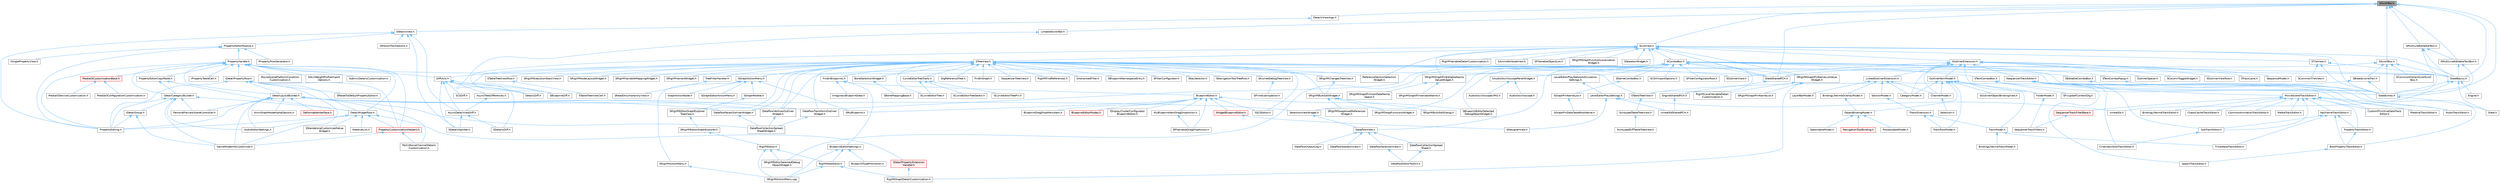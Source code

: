 digraph "SScrollBar.h"
{
 // INTERACTIVE_SVG=YES
 // LATEX_PDF_SIZE
  bgcolor="transparent";
  edge [fontname=Helvetica,fontsize=10,labelfontname=Helvetica,labelfontsize=10];
  node [fontname=Helvetica,fontsize=10,shape=box,height=0.2,width=0.4];
  Node1 [id="Node000001",label="SScrollBar.h",height=0.2,width=0.4,color="gray40", fillcolor="grey60", style="filled", fontcolor="black",tooltip=" "];
  Node1 -> Node2 [id="edge1_Node000001_Node000002",dir="back",color="steelblue1",style="solid",tooltip=" "];
  Node2 [id="Node000002",label="DetailsViewArgs.h",height=0.2,width=0.4,color="grey40", fillcolor="white", style="filled",URL="$d6/d17/DetailsViewArgs_8h.html",tooltip=" "];
  Node2 -> Node3 [id="edge2_Node000002_Node000003",dir="back",color="steelblue1",style="solid",tooltip=" "];
  Node3 [id="Node000003",label="IDetailsView.h",height=0.2,width=0.4,color="grey40", fillcolor="white", style="filled",URL="$dd/d11/IDetailsView_8h.html",tooltip=" "];
  Node3 -> Node4 [id="edge3_Node000003_Node000004",dir="back",color="steelblue1",style="solid",tooltip=" "];
  Node4 [id="Node000004",label="AsyncDetailViewDiff.h",height=0.2,width=0.4,color="grey40", fillcolor="white", style="filled",URL="$dc/d54/AsyncDetailViewDiff_8h.html",tooltip=" "];
  Node4 -> Node5 [id="edge4_Node000004_Node000005",dir="back",color="steelblue1",style="solid",tooltip=" "];
  Node5 [id="Node000005",label="SDetailsDiff.h",height=0.2,width=0.4,color="grey40", fillcolor="white", style="filled",URL="$da/d09/SDetailsDiff_8h.html",tooltip=" "];
  Node4 -> Node6 [id="edge5_Node000004_Node000006",dir="back",color="steelblue1",style="solid",tooltip=" "];
  Node6 [id="Node000006",label="SDetailsSplitter.h",height=0.2,width=0.4,color="grey40", fillcolor="white", style="filled",URL="$d5/de5/SDetailsSplitter_8h.html",tooltip=" "];
  Node3 -> Node7 [id="edge6_Node000003_Node000007",dir="back",color="steelblue1",style="solid",tooltip=" "];
  Node7 [id="Node000007",label="PropertyEditing.h",height=0.2,width=0.4,color="grey40", fillcolor="white", style="filled",URL="$d9/d30/PropertyEditing_8h.html",tooltip=" "];
  Node3 -> Node8 [id="edge7_Node000003_Node000008",dir="back",color="steelblue1",style="solid",tooltip=" "];
  Node8 [id="Node000008",label="PropertyEditorModule.h",height=0.2,width=0.4,color="grey40", fillcolor="white", style="filled",URL="$d5/d90/PropertyEditorModule_8h.html",tooltip=" "];
  Node8 -> Node9 [id="edge8_Node000008_Node000009",dir="back",color="steelblue1",style="solid",tooltip=" "];
  Node9 [id="Node000009",label="IPropertyRowGenerator.h",height=0.2,width=0.4,color="grey40", fillcolor="white", style="filled",URL="$d0/df2/IPropertyRowGenerator_8h.html",tooltip=" "];
  Node8 -> Node10 [id="edge9_Node000008_Node000010",dir="back",color="steelblue1",style="solid",tooltip=" "];
  Node10 [id="Node000010",label="ISinglePropertyView.h",height=0.2,width=0.4,color="grey40", fillcolor="white", style="filled",URL="$de/d4c/ISinglePropertyView_8h.html",tooltip=" "];
  Node8 -> Node7 [id="edge10_Node000008_Node000007",dir="back",color="steelblue1",style="solid",tooltip=" "];
  Node8 -> Node11 [id="edge11_Node000008_Node000011",dir="back",color="steelblue1",style="solid",tooltip=" "];
  Node11 [id="Node000011",label="PropertyHandle.h",height=0.2,width=0.4,color="grey40", fillcolor="white", style="filled",URL="$d7/d90/PropertyHandle_8h.html",tooltip=" "];
  Node11 -> Node12 [id="edge12_Node000011_Node000012",dir="back",color="steelblue1",style="solid",tooltip=" "];
  Node12 [id="Node000012",label="DetailCategoryBuilder.h",height=0.2,width=0.4,color="grey40", fillcolor="white", style="filled",URL="$d9/de8/DetailCategoryBuilder_8h.html",tooltip=" "];
  Node12 -> Node13 [id="edge13_Node000012_Node000013",dir="back",color="steelblue1",style="solid",tooltip=" "];
  Node13 [id="Node000013",label="AudioEditorSettings.h",height=0.2,width=0.4,color="grey40", fillcolor="white", style="filled",URL="$da/d86/AudioEditorSettings_8h.html",tooltip=" "];
  Node12 -> Node14 [id="edge14_Node000012_Node000014",dir="back",color="steelblue1",style="solid",tooltip=" "];
  Node14 [id="Node000014",label="DetailWidgetRow.h",height=0.2,width=0.4,color="grey40", fillcolor="white", style="filled",URL="$d4/d4d/DetailWidgetRow_8h.html",tooltip=" "];
  Node14 -> Node13 [id="edge15_Node000014_Node000013",dir="back",color="steelblue1",style="solid",tooltip=" "];
  Node14 -> Node15 [id="edge16_Node000014_Node000015",dir="back",color="steelblue1",style="solid",tooltip=" "];
  Node15 [id="Node000015",label="IDetailPropertyExtension\lHandler.h",height=0.2,width=0.4,color="red", fillcolor="#FFF0F0", style="filled",URL="$d6/d81/IDetailPropertyExtensionHandler_8h.html",tooltip=" "];
  Node15 -> Node17 [id="edge17_Node000015_Node000017",dir="back",color="steelblue1",style="solid",tooltip=" "];
  Node17 [id="Node000017",label="RigVMGraphDetailCustomization.h",height=0.2,width=0.4,color="grey40", fillcolor="white", style="filled",URL="$da/d8c/RigVMGraphDetailCustomization_8h.html",tooltip=" "];
  Node14 -> Node18 [id="edge18_Node000014_Node000018",dir="back",color="steelblue1",style="solid",tooltip=" "];
  Node18 [id="Node000018",label="MaterialList.h",height=0.2,width=0.4,color="grey40", fillcolor="white", style="filled",URL="$df/d0c/MaterialList_8h.html",tooltip=" "];
  Node14 -> Node19 [id="edge19_Node000014_Node000019",dir="back",color="steelblue1",style="solid",tooltip=" "];
  Node19 [id="Node000019",label="PropertyCustomizationHelpers.h",height=0.2,width=0.4,color="red", fillcolor="#FFF0F0", style="filled",URL="$d7/dd0/PropertyCustomizationHelpers_8h.html",tooltip=" "];
  Node19 -> Node21 [id="edge20_Node000019_Node000021",dir="back",color="steelblue1",style="solid",tooltip=" "];
  Node21 [id="Node000021",label="GameModeInfoCustomizer.h",height=0.2,width=0.4,color="grey40", fillcolor="white", style="filled",URL="$d5/df3/GameModeInfoCustomizer_8h.html",tooltip=" "];
  Node19 -> Node22 [id="edge21_Node000019_Node000022",dir="back",color="steelblue1",style="solid",tooltip=" "];
  Node22 [id="Node000022",label="PerlinNoiseChannelDetails\lCustomization.h",height=0.2,width=0.4,color="grey40", fillcolor="white", style="filled",URL="$d6/df3/PerlinNoiseChannelDetailsCustomization_8h.html",tooltip=" "];
  Node14 -> Node7 [id="edge22_Node000014_Node000007",dir="back",color="steelblue1",style="solid",tooltip=" "];
  Node14 -> Node23 [id="edge23_Node000014_Node000023",dir="back",color="steelblue1",style="solid",tooltip=" "];
  Node23 [id="Node000023",label="SStandaloneCustomizedValue\lWidget.h",height=0.2,width=0.4,color="grey40", fillcolor="white", style="filled",URL="$d9/dd7/SStandaloneCustomizedValueWidget_8h.html",tooltip=" "];
  Node12 -> Node21 [id="edge24_Node000012_Node000021",dir="back",color="steelblue1",style="solid",tooltip=" "];
  Node12 -> Node24 [id="edge25_Node000012_Node000024",dir="back",color="steelblue1",style="solid",tooltip=" "];
  Node24 [id="Node000024",label="IDetailGroup.h",height=0.2,width=0.4,color="grey40", fillcolor="white", style="filled",URL="$d2/d7f/IDetailGroup_8h.html",tooltip=" "];
  Node24 -> Node21 [id="edge26_Node000024_Node000021",dir="back",color="steelblue1",style="solid",tooltip=" "];
  Node24 -> Node7 [id="edge27_Node000024_Node000007",dir="back",color="steelblue1",style="solid",tooltip=" "];
  Node12 -> Node25 [id="edge28_Node000012_Node000025",dir="back",color="steelblue1",style="solid",tooltip=" "];
  Node25 [id="Node000025",label="PersonaPreviewSceneController.h",height=0.2,width=0.4,color="grey40", fillcolor="white", style="filled",URL="$df/de2/PersonaPreviewSceneController_8h.html",tooltip=" "];
  Node12 -> Node7 [id="edge29_Node000012_Node000007",dir="back",color="steelblue1",style="solid",tooltip=" "];
  Node11 -> Node26 [id="edge30_Node000011_Node000026",dir="back",color="steelblue1",style="solid",tooltip=" "];
  Node26 [id="Node000026",label="DetailLayoutBuilder.h",height=0.2,width=0.4,color="grey40", fillcolor="white", style="filled",URL="$d1/df5/DetailLayoutBuilder_8h.html",tooltip=" "];
  Node26 -> Node27 [id="edge31_Node000026_Node000027",dir="back",color="steelblue1",style="solid",tooltip=" "];
  Node27 [id="Node000027",label="AnimGraphNodeAlphaOptions.h",height=0.2,width=0.4,color="grey40", fillcolor="white", style="filled",URL="$d6/df6/AnimGraphNodeAlphaOptions_8h.html",tooltip=" "];
  Node26 -> Node13 [id="edge32_Node000026_Node000013",dir="back",color="steelblue1",style="solid",tooltip=" "];
  Node26 -> Node28 [id="edge33_Node000026_Node000028",dir="back",color="steelblue1",style="solid",tooltip=" "];
  Node28 [id="Node000028",label="DataflowCollectionSpread\lSheetWidget.h",height=0.2,width=0.4,color="grey40", fillcolor="white", style="filled",URL="$da/da3/DataflowCollectionSpreadSheetWidget_8h.html",tooltip=" "];
  Node26 -> Node29 [id="edge34_Node000026_Node000029",dir="back",color="steelblue1",style="solid",tooltip=" "];
  Node29 [id="Node000029",label="DataflowFacesOutlinerWidget.h",height=0.2,width=0.4,color="grey40", fillcolor="white", style="filled",URL="$d1/d1c/DataflowFacesOutlinerWidget_8h.html",tooltip=" "];
  Node29 -> Node28 [id="edge35_Node000029_Node000028",dir="back",color="steelblue1",style="solid",tooltip=" "];
  Node26 -> Node30 [id="edge36_Node000026_Node000030",dir="back",color="steelblue1",style="solid",tooltip=" "];
  Node30 [id="Node000030",label="DataflowTransformOutliner\lWidget.h",height=0.2,width=0.4,color="grey40", fillcolor="white", style="filled",URL="$d8/df9/DataflowTransformOutlinerWidget_8h.html",tooltip=" "];
  Node30 -> Node28 [id="edge37_Node000030_Node000028",dir="back",color="steelblue1",style="solid",tooltip=" "];
  Node26 -> Node31 [id="edge38_Node000026_Node000031",dir="back",color="steelblue1",style="solid",tooltip=" "];
  Node31 [id="Node000031",label="DataflowVerticesOutliner\lWidget.h",height=0.2,width=0.4,color="grey40", fillcolor="white", style="filled",URL="$dd/deb/DataflowVerticesOutlinerWidget_8h.html",tooltip=" "];
  Node31 -> Node28 [id="edge39_Node000031_Node000028",dir="back",color="steelblue1",style="solid",tooltip=" "];
  Node26 -> Node32 [id="edge40_Node000026_Node000032",dir="back",color="steelblue1",style="solid",tooltip=" "];
  Node32 [id="Node000032",label="DeformableInterface.h",height=0.2,width=0.4,color="red", fillcolor="#FFF0F0", style="filled",URL="$da/d3e/DeformableInterface_8h.html",tooltip=" "];
  Node26 -> Node21 [id="edge41_Node000026_Node000021",dir="back",color="steelblue1",style="solid",tooltip=" "];
  Node26 -> Node22 [id="edge42_Node000026_Node000022",dir="back",color="steelblue1",style="solid",tooltip=" "];
  Node26 -> Node25 [id="edge43_Node000026_Node000025",dir="back",color="steelblue1",style="solid",tooltip=" "];
  Node26 -> Node7 [id="edge44_Node000026_Node000007",dir="back",color="steelblue1",style="solid",tooltip=" "];
  Node26 -> Node45 [id="edge45_Node000026_Node000045",dir="back",color="steelblue1",style="solid",tooltip=" "];
  Node45 [id="Node000045",label="SelectionViewWidget.h",height=0.2,width=0.4,color="grey40", fillcolor="white", style="filled",URL="$dc/db5/SelectionViewWidget_8h.html",tooltip=" "];
  Node45 -> Node46 [id="edge46_Node000045_Node000046",dir="back",color="steelblue1",style="solid",tooltip=" "];
  Node46 [id="Node000046",label="DataflowView.h",height=0.2,width=0.4,color="grey40", fillcolor="white", style="filled",URL="$d4/d2e/DataflowView_8h.html",tooltip=" "];
  Node46 -> Node47 [id="edge47_Node000046_Node000047",dir="back",color="steelblue1",style="solid",tooltip=" "];
  Node47 [id="Node000047",label="DataflowCollectionSpread\lSheet.h",height=0.2,width=0.4,color="grey40", fillcolor="white", style="filled",URL="$da/da7/DataflowCollectionSpreadSheet_8h.html",tooltip=" "];
  Node47 -> Node48 [id="edge48_Node000047_Node000048",dir="back",color="steelblue1",style="solid",tooltip=" "];
  Node48 [id="Node000048",label="DataflowEditorToolkit.h",height=0.2,width=0.4,color="grey40", fillcolor="white", style="filled",URL="$d8/d80/DataflowEditorToolkit_8h.html",tooltip=" "];
  Node46 -> Node49 [id="edge49_Node000046_Node000049",dir="back",color="steelblue1",style="solid",tooltip=" "];
  Node49 [id="Node000049",label="DataflowOutputLog.h",height=0.2,width=0.4,color="grey40", fillcolor="white", style="filled",URL="$df/d1e/DataflowOutputLog_8h.html",tooltip=" "];
  Node46 -> Node50 [id="edge50_Node000046_Node000050",dir="back",color="steelblue1",style="solid",tooltip=" "];
  Node50 [id="Node000050",label="DataflowSelectionView.h",height=0.2,width=0.4,color="grey40", fillcolor="white", style="filled",URL="$d6/d34/DataflowSelectionView_8h.html",tooltip=" "];
  Node50 -> Node48 [id="edge51_Node000050_Node000048",dir="back",color="steelblue1",style="solid",tooltip=" "];
  Node46 -> Node51 [id="edge52_Node000046_Node000051",dir="back",color="steelblue1",style="solid",tooltip=" "];
  Node51 [id="Node000051",label="DataflowSkeletonView.h",height=0.2,width=0.4,color="grey40", fillcolor="white", style="filled",URL="$d7/df7/DataflowSkeletonView_8h.html",tooltip=" "];
  Node11 -> Node14 [id="edge53_Node000011_Node000014",dir="back",color="steelblue1",style="solid",tooltip=" "];
  Node11 -> Node52 [id="edge54_Node000011_Node000052",dir="back",color="steelblue1",style="solid",tooltip=" "];
  Node52 [id="Node000052",label="DiffUtils.h",height=0.2,width=0.4,color="grey40", fillcolor="white", style="filled",URL="$d4/d91/DiffUtils_8h.html",tooltip=" "];
  Node52 -> Node4 [id="edge55_Node000052_Node000004",dir="back",color="steelblue1",style="solid",tooltip=" "];
  Node52 -> Node53 [id="edge56_Node000052_Node000053",dir="back",color="steelblue1",style="solid",tooltip=" "];
  Node53 [id="Node000053",label="AsyncTreeDifferences.h",height=0.2,width=0.4,color="grey40", fillcolor="white", style="filled",URL="$dd/d63/AsyncTreeDifferences_8h.html",tooltip=" "];
  Node53 -> Node4 [id="edge57_Node000053_Node000004",dir="back",color="steelblue1",style="solid",tooltip=" "];
  Node52 -> Node54 [id="edge58_Node000052_Node000054",dir="back",color="steelblue1",style="solid",tooltip=" "];
  Node54 [id="Node000054",label="DetailsDiff.h",height=0.2,width=0.4,color="grey40", fillcolor="white", style="filled",URL="$de/dfc/DetailsDiff_8h.html",tooltip=" "];
  Node52 -> Node55 [id="edge59_Node000052_Node000055",dir="back",color="steelblue1",style="solid",tooltip=" "];
  Node55 [id="Node000055",label="SBlueprintDiff.h",height=0.2,width=0.4,color="grey40", fillcolor="white", style="filled",URL="$de/d6d/SBlueprintDiff_8h.html",tooltip=" "];
  Node52 -> Node56 [id="edge60_Node000052_Node000056",dir="back",color="steelblue1",style="solid",tooltip=" "];
  Node56 [id="Node000056",label="SCSDiff.h",height=0.2,width=0.4,color="grey40", fillcolor="white", style="filled",URL="$da/dc5/SCSDiff_8h.html",tooltip=" "];
  Node52 -> Node5 [id="edge61_Node000052_Node000005",dir="back",color="steelblue1",style="solid",tooltip=" "];
  Node52 -> Node6 [id="edge62_Node000052_Node000006",dir="back",color="steelblue1",style="solid",tooltip=" "];
  Node11 -> Node57 [id="edge63_Node000011_Node000057",dir="back",color="steelblue1",style="solid",tooltip=" "];
  Node57 [id="Node000057",label="IDetailPropertyRow.h",height=0.2,width=0.4,color="grey40", fillcolor="white", style="filled",URL="$de/d40/IDetailPropertyRow_8h.html",tooltip=" "];
  Node57 -> Node26 [id="edge64_Node000057_Node000026",dir="back",color="steelblue1",style="solid",tooltip=" "];
  Node57 -> Node14 [id="edge65_Node000057_Node000014",dir="back",color="steelblue1",style="solid",tooltip=" "];
  Node57 -> Node21 [id="edge66_Node000057_Node000021",dir="back",color="steelblue1",style="solid",tooltip=" "];
  Node57 -> Node19 [id="edge67_Node000057_Node000019",dir="back",color="steelblue1",style="solid",tooltip=" "];
  Node57 -> Node7 [id="edge68_Node000057_Node000007",dir="back",color="steelblue1",style="solid",tooltip=" "];
  Node57 -> Node58 [id="edge69_Node000057_Node000058",dir="back",color="steelblue1",style="solid",tooltip=" "];
  Node58 [id="Node000058",label="SResetToDefaultPropertyEditor.h",height=0.2,width=0.4,color="grey40", fillcolor="white", style="filled",URL="$d5/d3b/SResetToDefaultPropertyEditor_8h.html",tooltip=" "];
  Node11 -> Node59 [id="edge70_Node000011_Node000059",dir="back",color="steelblue1",style="solid",tooltip=" "];
  Node59 [id="Node000059",label="IPropertyTableCell.h",height=0.2,width=0.4,color="grey40", fillcolor="white", style="filled",URL="$d1/dbb/IPropertyTableCell_8h.html",tooltip=" "];
  Node11 -> Node60 [id="edge71_Node000011_Node000060",dir="back",color="steelblue1",style="solid",tooltip=" "];
  Node60 [id="Node000060",label="LevelEditorPlayNetworkEmulation\lSettings.h",height=0.2,width=0.4,color="grey40", fillcolor="white", style="filled",URL="$d4/d35/LevelEditorPlayNetworkEmulationSettings_8h.html",tooltip=" "];
  Node60 -> Node61 [id="edge72_Node000060_Node000061",dir="back",color="steelblue1",style="solid",tooltip=" "];
  Node61 [id="Node000061",label="LevelEditorPlaySettings.h",height=0.2,width=0.4,color="grey40", fillcolor="white", style="filled",URL="$d4/d3b/LevelEditorPlaySettings_8h.html",tooltip=" "];
  Node61 -> Node62 [id="edge73_Node000061_Node000062",dir="back",color="steelblue1",style="solid",tooltip=" "];
  Node62 [id="Node000062",label="SDesignerView.h",height=0.2,width=0.4,color="grey40", fillcolor="white", style="filled",URL="$d2/d14/SDesignerView_8h.html",tooltip=" "];
  Node61 -> Node63 [id="edge74_Node000061_Node000063",dir="back",color="steelblue1",style="solid",tooltip=" "];
  Node63 [id="Node000063",label="UnrealEd.h",height=0.2,width=0.4,color="grey40", fillcolor="white", style="filled",URL="$d2/d5f/UnrealEd_8h.html",tooltip=" "];
  Node61 -> Node64 [id="edge75_Node000061_Node000064",dir="back",color="steelblue1",style="solid",tooltip=" "];
  Node64 [id="Node000064",label="UnrealEdSharedPCH.h",height=0.2,width=0.4,color="grey40", fillcolor="white", style="filled",URL="$d1/de6/UnrealEdSharedPCH_8h.html",tooltip=" "];
  Node11 -> Node65 [id="edge76_Node000011_Node000065",dir="back",color="steelblue1",style="solid",tooltip=" "];
  Node65 [id="Node000065",label="MediaIOCustomizationBase.h",height=0.2,width=0.4,color="red", fillcolor="#FFF0F0", style="filled",URL="$d2/dd0/MediaIOCustomizationBase_8h.html",tooltip=" "];
  Node65 -> Node66 [id="edge77_Node000065_Node000066",dir="back",color="steelblue1",style="solid",tooltip=" "];
  Node66 [id="Node000066",label="MediaIOConfigurationCustomization.h",height=0.2,width=0.4,color="grey40", fillcolor="white", style="filled",URL="$d8/d5e/MediaIOConfigurationCustomization_8h.html",tooltip=" "];
  Node65 -> Node67 [id="edge78_Node000065_Node000067",dir="back",color="steelblue1",style="solid",tooltip=" "];
  Node67 [id="Node000067",label="MediaIODeviceCustomization.h",height=0.2,width=0.4,color="grey40", fillcolor="white", style="filled",URL="$dc/ded/MediaIODeviceCustomization_8h.html",tooltip=" "];
  Node11 -> Node71 [id="edge79_Node000011_Node000071",dir="back",color="steelblue1",style="solid",tooltip=" "];
  Node71 [id="Node000071",label="MovieScenePlatformCondition\lCustomization.h",height=0.2,width=0.4,color="grey40", fillcolor="white", style="filled",URL="$d3/d92/MovieScenePlatformConditionCustomization_8h.html",tooltip=" "];
  Node11 -> Node19 [id="edge80_Node000011_Node000019",dir="back",color="steelblue1",style="solid",tooltip=" "];
  Node11 -> Node7 [id="edge81_Node000011_Node000007",dir="back",color="steelblue1",style="solid",tooltip=" "];
  Node11 -> Node72 [id="edge82_Node000011_Node000072",dir="back",color="steelblue1",style="solid",tooltip=" "];
  Node72 [id="Node000072",label="PropertyEditorCopyPaste.h",height=0.2,width=0.4,color="grey40", fillcolor="white", style="filled",URL="$d2/de2/PropertyEditorCopyPaste_8h.html",tooltip=" "];
  Node72 -> Node12 [id="edge83_Node000072_Node000012",dir="back",color="steelblue1",style="solid",tooltip=" "];
  Node72 -> Node14 [id="edge84_Node000072_Node000014",dir="back",color="steelblue1",style="solid",tooltip=" "];
  Node11 -> Node73 [id="edge85_Node000011_Node000073",dir="back",color="steelblue1",style="solid",tooltip=" "];
  Node73 [id="Node000073",label="SSkinWeightProfileImport\lOptions.h",height=0.2,width=0.4,color="grey40", fillcolor="white", style="filled",URL="$d9/d21/SSkinWeightProfileImportOptions_8h.html",tooltip=" "];
  Node11 -> Node74 [id="edge86_Node000011_Node000074",dir="back",color="steelblue1",style="solid",tooltip=" "];
  Node74 [id="Node000074",label="SubmixDetailsCustomization.h",height=0.2,width=0.4,color="grey40", fillcolor="white", style="filled",URL="$d8/d24/SubmixDetailsCustomization_8h.html",tooltip=" "];
  Node3 -> Node6 [id="edge87_Node000003_Node000006",dir="back",color="steelblue1",style="solid",tooltip=" "];
  Node3 -> Node75 [id="edge88_Node000003_Node000075",dir="back",color="steelblue1",style="solid",tooltip=" "];
  Node75 [id="Node000075",label="SMotionTrailOptions.h",height=0.2,width=0.4,color="grey40", fillcolor="white", style="filled",URL="$d2/d53/SMotionTrailOptions_8h.html",tooltip=" "];
  Node1 -> Node76 [id="edge89_Node000001_Node000076",dir="back",color="steelblue1",style="solid",tooltip=" "];
  Node76 [id="Node000076",label="LinkableScrollBar.h",height=0.2,width=0.4,color="grey40", fillcolor="white", style="filled",URL="$d3/da7/LinkableScrollBar_8h.html",tooltip=" "];
  Node76 -> Node54 [id="edge90_Node000076_Node000054",dir="back",color="steelblue1",style="solid",tooltip=" "];
  Node1 -> Node77 [id="edge91_Node000001_Node000077",dir="back",color="steelblue1",style="solid",tooltip=" "];
  Node77 [id="Node000077",label="SListView.h",height=0.2,width=0.4,color="grey40", fillcolor="white", style="filled",URL="$db/db5/SListView_8h.html",tooltip=" "];
  Node77 -> Node46 [id="edge92_Node000077_Node000046",dir="back",color="steelblue1",style="solid",tooltip=" "];
  Node77 -> Node78 [id="edge93_Node000077_Node000078",dir="back",color="steelblue1",style="solid",tooltip=" "];
  Node78 [id="Node000078",label="IOutlinerExtension.h",height=0.2,width=0.4,color="grey40", fillcolor="white", style="filled",URL="$db/d1a/IOutlinerExtension_8h.html",tooltip=" "];
  Node78 -> Node79 [id="edge94_Node000078_Node000079",dir="back",color="steelblue1",style="solid",tooltip=" "];
  Node79 [id="Node000079",label="CategoryModel.h",height=0.2,width=0.4,color="grey40", fillcolor="white", style="filled",URL="$db/dfe/CategoryModel_8h.html",tooltip=" "];
  Node78 -> Node80 [id="edge95_Node000078_Node000080",dir="back",color="steelblue1",style="solid",tooltip=" "];
  Node80 [id="Node000080",label="ChannelModel.h",height=0.2,width=0.4,color="grey40", fillcolor="white", style="filled",URL="$de/d30/ChannelModel_8h.html",tooltip=" "];
  Node80 -> Node81 [id="edge96_Node000080_Node000081",dir="back",color="steelblue1",style="solid",tooltip=" "];
  Node81 [id="Node000081",label="Selection.h",height=0.2,width=0.4,color="grey40", fillcolor="white", style="filled",URL="$dd/dc2/Editor_2Sequencer_2Public_2MVVM_2Selection_2Selection_8h.html",tooltip=" "];
  Node78 -> Node82 [id="edge97_Node000078_Node000082",dir="back",color="steelblue1",style="solid",tooltip=" "];
  Node82 [id="Node000082",label="FolderModel.h",height=0.2,width=0.4,color="grey40", fillcolor="white", style="filled",URL="$d4/d1d/FolderModel_8h.html",tooltip=" "];
  Node82 -> Node83 [id="edge98_Node000082_Node000083",dir="back",color="steelblue1",style="solid",tooltip=" "];
  Node83 [id="Node000083",label="SequencerTrackFilters.h",height=0.2,width=0.4,color="grey40", fillcolor="white", style="filled",URL="$df/d72/SequencerTrackFilters_8h.html",tooltip=" "];
  Node78 -> Node84 [id="edge99_Node000078_Node000084",dir="back",color="steelblue1",style="solid",tooltip=" "];
  Node84 [id="Node000084",label="ISequencerTrackEditor.h",height=0.2,width=0.4,color="grey40", fillcolor="white", style="filled",URL="$df/dca/ISequencerTrackEditor_8h.html",tooltip=" "];
  Node84 -> Node85 [id="edge100_Node000084_Node000085",dir="back",color="steelblue1",style="solid",tooltip=" "];
  Node85 [id="Node000085",label="AudioTrackEditor.h",height=0.2,width=0.4,color="grey40", fillcolor="white", style="filled",URL="$dd/d96/AudioTrackEditor_8h.html",tooltip=" "];
  Node84 -> Node86 [id="edge101_Node000084_Node000086",dir="back",color="steelblue1",style="solid",tooltip=" "];
  Node86 [id="Node000086",label="BoolPropertyTrackEditor.h",height=0.2,width=0.4,color="grey40", fillcolor="white", style="filled",URL="$db/d07/BoolPropertyTrackEditor_8h.html",tooltip=" "];
  Node86 -> Node87 [id="edge102_Node000086_Node000087",dir="back",color="steelblue1",style="solid",tooltip=" "];
  Node87 [id="Node000087",label="SpawnTrackEditor.h",height=0.2,width=0.4,color="grey40", fillcolor="white", style="filled",URL="$d5/dac/SpawnTrackEditor_8h.html",tooltip=" "];
  Node84 -> Node88 [id="edge103_Node000084_Node000088",dir="back",color="steelblue1",style="solid",tooltip=" "];
  Node88 [id="Node000088",label="CinematicShotTrackEditor.h",height=0.2,width=0.4,color="grey40", fillcolor="white", style="filled",URL="$d3/d0c/CinematicShotTrackEditor_8h.html",tooltip=" "];
  Node84 -> Node89 [id="edge104_Node000084_Node000089",dir="back",color="steelblue1",style="solid",tooltip=" "];
  Node89 [id="Node000089",label="CustomPrimitiveDataTrack\lEditor.h",height=0.2,width=0.4,color="grey40", fillcolor="white", style="filled",URL="$dc/d8f/CustomPrimitiveDataTrackEditor_8h.html",tooltip=" "];
  Node84 -> Node90 [id="edge105_Node000084_Node000090",dir="back",color="steelblue1",style="solid",tooltip=" "];
  Node90 [id="Node000090",label="MaterialTrackEditor.h",height=0.2,width=0.4,color="grey40", fillcolor="white", style="filled",URL="$d1/d9f/MaterialTrackEditor_8h.html",tooltip=" "];
  Node84 -> Node91 [id="edge106_Node000084_Node000091",dir="back",color="steelblue1",style="solid",tooltip=" "];
  Node91 [id="Node000091",label="MovieSceneTrackEditor.h",height=0.2,width=0.4,color="grey40", fillcolor="white", style="filled",URL="$db/d6c/MovieSceneTrackEditor_8h.html",tooltip=" "];
  Node91 -> Node85 [id="edge107_Node000091_Node000085",dir="back",color="steelblue1",style="solid",tooltip=" "];
  Node91 -> Node92 [id="edge108_Node000091_Node000092",dir="back",color="steelblue1",style="solid",tooltip=" "];
  Node92 [id="Node000092",label="BindingLifetimeTrackEditor.h",height=0.2,width=0.4,color="grey40", fillcolor="white", style="filled",URL="$db/d3c/BindingLifetimeTrackEditor_8h.html",tooltip=" "];
  Node91 -> Node93 [id="edge109_Node000091_Node000093",dir="back",color="steelblue1",style="solid",tooltip=" "];
  Node93 [id="Node000093",label="ChaosCacheTrackEditor.h",height=0.2,width=0.4,color="grey40", fillcolor="white", style="filled",URL="$db/d36/ChaosCacheTrackEditor_8h.html",tooltip=" "];
  Node91 -> Node94 [id="edge110_Node000091_Node000094",dir="back",color="steelblue1",style="solid",tooltip=" "];
  Node94 [id="Node000094",label="CommonAnimationTrackEditor.h",height=0.2,width=0.4,color="grey40", fillcolor="white", style="filled",URL="$d9/d6e/CommonAnimationTrackEditor_8h.html",tooltip=" "];
  Node91 -> Node89 [id="edge111_Node000091_Node000089",dir="back",color="steelblue1",style="solid",tooltip=" "];
  Node91 -> Node95 [id="edge112_Node000091_Node000095",dir="back",color="steelblue1",style="solid",tooltip=" "];
  Node95 [id="Node000095",label="KeyframeTrackEditor.h",height=0.2,width=0.4,color="grey40", fillcolor="white", style="filled",URL="$dd/d47/KeyframeTrackEditor_8h.html",tooltip=" "];
  Node95 -> Node86 [id="edge113_Node000095_Node000086",dir="back",color="steelblue1",style="solid",tooltip=" "];
  Node95 -> Node96 [id="edge114_Node000095_Node000096",dir="back",color="steelblue1",style="solid",tooltip=" "];
  Node96 [id="Node000096",label="PropertyTrackEditor.h",height=0.2,width=0.4,color="grey40", fillcolor="white", style="filled",URL="$da/d9a/PropertyTrackEditor_8h.html",tooltip=" "];
  Node96 -> Node86 [id="edge115_Node000096_Node000086",dir="back",color="steelblue1",style="solid",tooltip=" "];
  Node95 -> Node97 [id="edge116_Node000095_Node000097",dir="back",color="steelblue1",style="solid",tooltip=" "];
  Node97 [id="Node000097",label="SubTrackEditor.h",height=0.2,width=0.4,color="grey40", fillcolor="white", style="filled",URL="$d8/d5b/SubTrackEditor_8h.html",tooltip=" "];
  Node97 -> Node88 [id="edge117_Node000097_Node000088",dir="back",color="steelblue1",style="solid",tooltip=" "];
  Node95 -> Node98 [id="edge118_Node000095_Node000098",dir="back",color="steelblue1",style="solid",tooltip=" "];
  Node98 [id="Node000098",label="TimeWarpTrackEditor.h",height=0.2,width=0.4,color="grey40", fillcolor="white", style="filled",URL="$dc/d2e/TimeWarpTrackEditor_8h.html",tooltip=" "];
  Node91 -> Node90 [id="edge119_Node000091_Node000090",dir="back",color="steelblue1",style="solid",tooltip=" "];
  Node91 -> Node99 [id="edge120_Node000091_Node000099",dir="back",color="steelblue1",style="solid",tooltip=" "];
  Node99 [id="Node000099",label="MediaTrackEditor.h",height=0.2,width=0.4,color="grey40", fillcolor="white", style="filled",URL="$d0/d41/MediaTrackEditor_8h.html",tooltip=" "];
  Node91 -> Node96 [id="edge121_Node000091_Node000096",dir="back",color="steelblue1",style="solid",tooltip=" "];
  Node91 -> Node100 [id="edge122_Node000091_Node000100",dir="back",color="steelblue1",style="solid",tooltip=" "];
  Node100 [id="Node000100",label="SequencerTrackFilterBase.h",height=0.2,width=0.4,color="red", fillcolor="#FFF0F0", style="filled",URL="$d8/def/Filters_2SequencerTrackFilterBase_8h.html",tooltip=" "];
  Node100 -> Node83 [id="edge123_Node000100_Node000083",dir="back",color="steelblue1",style="solid",tooltip=" "];
  Node91 -> Node97 [id="edge124_Node000091_Node000097",dir="back",color="steelblue1",style="solid",tooltip=" "];
  Node84 -> Node87 [id="edge125_Node000084_Node000087",dir="back",color="steelblue1",style="solid",tooltip=" "];
  Node84 -> Node97 [id="edge126_Node000084_Node000097",dir="back",color="steelblue1",style="solid",tooltip=" "];
  Node78 -> Node115 [id="edge127_Node000078_Node000115",dir="back",color="steelblue1",style="solid",tooltip=" "];
  Node115 [id="Node000115",label="LinkedOutlinerExtension.h",height=0.2,width=0.4,color="grey40", fillcolor="white", style="filled",URL="$da/d0f/LinkedOutlinerExtension_8h.html",tooltip=" "];
  Node115 -> Node116 [id="edge128_Node000115_Node000116",dir="back",color="steelblue1",style="solid",tooltip=" "];
  Node116 [id="Node000116",label="BindingLifetimeOverlayModel.h",height=0.2,width=0.4,color="grey40", fillcolor="white", style="filled",URL="$d2/d69/BindingLifetimeOverlayModel_8h.html",tooltip=" "];
  Node116 -> Node117 [id="edge129_Node000116_Node000117",dir="back",color="steelblue1",style="solid",tooltip=" "];
  Node117 [id="Node000117",label="ObjectBindingModel.h",height=0.2,width=0.4,color="grey40", fillcolor="white", style="filled",URL="$de/dbc/ObjectBindingModel_8h.html",tooltip=" "];
  Node117 -> Node118 [id="edge130_Node000117_Node000118",dir="back",color="steelblue1",style="solid",tooltip=" "];
  Node118 [id="Node000118",label="NavigationToolBinding.h",height=0.2,width=0.4,color="red", fillcolor="#FFF0F0", style="filled",URL="$d0/db5/NavigationToolBinding_8h.html",tooltip=" "];
  Node117 -> Node121 [id="edge131_Node000117_Node000121",dir="back",color="steelblue1",style="solid",tooltip=" "];
  Node121 [id="Node000121",label="PossessableModel.h",height=0.2,width=0.4,color="grey40", fillcolor="white", style="filled",URL="$d5/d01/PossessableModel_8h.html",tooltip=" "];
  Node117 -> Node122 [id="edge132_Node000117_Node000122",dir="back",color="steelblue1",style="solid",tooltip=" "];
  Node122 [id="Node000122",label="SpawnableModel.h",height=0.2,width=0.4,color="grey40", fillcolor="white", style="filled",URL="$d0/dd5/SpawnableModel_8h.html",tooltip=" "];
  Node115 -> Node79 [id="edge133_Node000115_Node000079",dir="back",color="steelblue1",style="solid",tooltip=" "];
  Node115 -> Node80 [id="edge134_Node000115_Node000080",dir="back",color="steelblue1",style="solid",tooltip=" "];
  Node115 -> Node123 [id="edge135_Node000115_Node000123",dir="back",color="steelblue1",style="solid",tooltip=" "];
  Node123 [id="Node000123",label="LayerBarModel.h",height=0.2,width=0.4,color="grey40", fillcolor="white", style="filled",URL="$dd/daa/LayerBarModel_8h.html",tooltip=" "];
  Node115 -> Node124 [id="edge136_Node000115_Node000124",dir="back",color="steelblue1",style="solid",tooltip=" "];
  Node124 [id="Node000124",label="SectionModel.h",height=0.2,width=0.4,color="grey40", fillcolor="white", style="filled",URL="$d7/d0c/SectionModel_8h.html",tooltip=" "];
  Node124 -> Node125 [id="edge137_Node000124_Node000125",dir="back",color="steelblue1",style="solid",tooltip=" "];
  Node125 [id="Node000125",label="ITrackExtension.h",height=0.2,width=0.4,color="grey40", fillcolor="white", style="filled",URL="$d4/d09/ITrackExtension_8h.html",tooltip=" "];
  Node125 -> Node126 [id="edge138_Node000125_Node000126",dir="back",color="steelblue1",style="solid",tooltip=" "];
  Node126 [id="Node000126",label="TrackModel.h",height=0.2,width=0.4,color="grey40", fillcolor="white", style="filled",URL="$db/d94/TrackModel_8h.html",tooltip=" "];
  Node126 -> Node127 [id="edge139_Node000126_Node000127",dir="back",color="steelblue1",style="solid",tooltip=" "];
  Node127 [id="Node000127",label="BindingLifetimeTrackModel.h",height=0.2,width=0.4,color="grey40", fillcolor="white", style="filled",URL="$d5/d30/BindingLifetimeTrackModel_8h.html",tooltip=" "];
  Node126 -> Node98 [id="edge140_Node000126_Node000098",dir="back",color="steelblue1",style="solid",tooltip=" "];
  Node125 -> Node128 [id="edge141_Node000125_Node000128",dir="back",color="steelblue1",style="solid",tooltip=" "];
  Node128 [id="Node000128",label="TrackRowModel.h",height=0.2,width=0.4,color="grey40", fillcolor="white", style="filled",URL="$d8/db5/TrackRowModel_8h.html",tooltip=" "];
  Node78 -> Node129 [id="edge142_Node000078_Node000129",dir="back",color="steelblue1",style="solid",tooltip=" "];
  Node129 [id="Node000129",label="OutlinerItemModel.h",height=0.2,width=0.4,color="grey40", fillcolor="white", style="filled",URL="$da/dbf/OutlinerItemModel_8h.html",tooltip=" "];
  Node129 -> Node79 [id="edge143_Node000129_Node000079",dir="back",color="steelblue1",style="solid",tooltip=" "];
  Node129 -> Node80 [id="edge144_Node000129_Node000080",dir="back",color="steelblue1",style="solid",tooltip=" "];
  Node129 -> Node82 [id="edge145_Node000129_Node000082",dir="back",color="steelblue1",style="solid",tooltip=" "];
  Node129 -> Node117 [id="edge146_Node000129_Node000117",dir="back",color="steelblue1",style="solid",tooltip=" "];
  Node129 -> Node130 [id="edge147_Node000129_Node000130",dir="back",color="steelblue1",style="solid",tooltip=" "];
  Node130 [id="Node000130",label="SOutlinerObjectBindingView.h",height=0.2,width=0.4,color="grey40", fillcolor="white", style="filled",URL="$d1/dfa/SOutlinerObjectBindingView_8h.html",tooltip=" "];
  Node129 -> Node126 [id="edge148_Node000129_Node000126",dir="back",color="steelblue1",style="solid",tooltip=" "];
  Node129 -> Node128 [id="edge149_Node000129_Node000128",dir="back",color="steelblue1",style="solid",tooltip=" "];
  Node78 -> Node131 [id="edge150_Node000078_Node000131",dir="back",color="steelblue1",style="solid",tooltip=" "];
  Node131 [id="Node000131",label="OutlinerSpacer.h",height=0.2,width=0.4,color="grey40", fillcolor="white", style="filled",URL="$dd/d3e/OutlinerSpacer_8h.html",tooltip=" "];
  Node78 -> Node132 [id="edge151_Node000078_Node000132",dir="back",color="steelblue1",style="solid",tooltip=" "];
  Node132 [id="Node000132",label="SColumnToggleWidget.h",height=0.2,width=0.4,color="grey40", fillcolor="white", style="filled",URL="$de/d8d/SColumnToggleWidget_8h.html",tooltip=" "];
  Node78 -> Node133 [id="edge152_Node000078_Node000133",dir="back",color="steelblue1",style="solid",tooltip=" "];
  Node133 [id="Node000133",label="SOutlinerView.h",height=0.2,width=0.4,color="grey40", fillcolor="white", style="filled",URL="$d5/de1/SOutlinerView_8h.html",tooltip=" "];
  Node78 -> Node134 [id="edge153_Node000078_Node000134",dir="back",color="steelblue1",style="solid",tooltip=" "];
  Node134 [id="Node000134",label="SOutlinerViewRow.h",height=0.2,width=0.4,color="grey40", fillcolor="white", style="filled",URL="$db/de3/SOutlinerViewRow_8h.html",tooltip=" "];
  Node78 -> Node135 [id="edge154_Node000078_Node000135",dir="back",color="steelblue1",style="solid",tooltip=" "];
  Node135 [id="Node000135",label="STrackLane.h",height=0.2,width=0.4,color="grey40", fillcolor="white", style="filled",URL="$d2/d8f/STrackLane_8h.html",tooltip=" "];
  Node78 -> Node136 [id="edge155_Node000078_Node000136",dir="back",color="steelblue1",style="solid",tooltip=" "];
  Node136 [id="Node000136",label="SequenceModel.h",height=0.2,width=0.4,color="grey40", fillcolor="white", style="filled",URL="$d4/d28/SequenceModel_8h.html",tooltip=" "];
  Node77 -> Node137 [id="edge156_Node000077_Node000137",dir="back",color="steelblue1",style="solid",tooltip=" "];
  Node137 [id="Node000137",label="ReferenceSectionSelection\lWidget.h",height=0.2,width=0.4,color="grey40", fillcolor="white", style="filled",URL="$db/d75/ReferenceSectionSelectionWidget_8h.html",tooltip=" "];
  Node77 -> Node138 [id="edge157_Node000077_Node000138",dir="back",color="steelblue1",style="solid",tooltip=" "];
  Node138 [id="Node000138",label="RigVMVariableDetailCustomization.h",height=0.2,width=0.4,color="grey40", fillcolor="white", style="filled",URL="$d3/d24/RigVMVariableDetailCustomization_8h.html",tooltip=" "];
  Node77 -> Node139 [id="edge158_Node000077_Node000139",dir="back",color="steelblue1",style="solid",tooltip=" "];
  Node139 [id="Node000139",label="SAnimAttributeView.h",height=0.2,width=0.4,color="grey40", fillcolor="white", style="filled",URL="$df/d42/SAnimAttributeView_8h.html",tooltip=" "];
  Node77 -> Node55 [id="edge159_Node000077_Node000055",dir="back",color="steelblue1",style="solid",tooltip=" "];
  Node77 -> Node140 [id="edge160_Node000077_Node000140",dir="back",color="steelblue1",style="solid",tooltip=" "];
  Node140 [id="Node000140",label="SComboBox.h",height=0.2,width=0.4,color="grey40", fillcolor="white", style="filled",URL="$d2/dd5/SComboBox_8h.html",tooltip=" "];
  Node140 -> Node30 [id="edge161_Node000140_Node000030",dir="back",color="steelblue1",style="solid",tooltip=" "];
  Node140 -> Node31 [id="edge162_Node000140_Node000031",dir="back",color="steelblue1",style="solid",tooltip=" "];
  Node140 -> Node60 [id="edge163_Node000140_Node000060",dir="back",color="steelblue1",style="solid",tooltip=" "];
  Node140 -> Node141 [id="edge164_Node000140_Node000141",dir="back",color="steelblue1",style="solid",tooltip=" "];
  Node141 [id="Node000141",label="SAudioOscilloscopePanelWidget.h",height=0.2,width=0.4,color="grey40", fillcolor="white", style="filled",URL="$db/d7e/SAudioOscilloscopePanelWidget_8h.html",tooltip=" "];
  Node141 -> Node142 [id="edge165_Node000141_Node000142",dir="back",color="steelblue1",style="solid",tooltip=" "];
  Node142 [id="Node000142",label="AudioOscilloscope.h",height=0.2,width=0.4,color="grey40", fillcolor="white", style="filled",URL="$d5/d81/AudioOscilloscope_8h.html",tooltip=" "];
  Node141 -> Node143 [id="edge166_Node000141_Node000143",dir="back",color="steelblue1",style="solid",tooltip=" "];
  Node143 [id="Node000143",label="AudioOscilloscopeUMG.h",height=0.2,width=0.4,color="grey40", fillcolor="white", style="filled",URL="$df/de7/AudioOscilloscopeUMG_8h.html",tooltip=" "];
  Node140 -> Node144 [id="edge167_Node000140_Node000144",dir="back",color="steelblue1",style="solid",tooltip=" "];
  Node144 [id="Node000144",label="SBlueprintEditorSelected\lDebugObjectWidget.h",height=0.2,width=0.4,color="grey40", fillcolor="white", style="filled",URL="$de/d6c/SBlueprintEditorSelectedDebugObjectWidget_8h.html",tooltip=" "];
  Node140 -> Node145 [id="edge168_Node000140_Node000145",dir="back",color="steelblue1",style="solid",tooltip=" "];
  Node145 [id="Node000145",label="SCSVImportOptions.h",height=0.2,width=0.4,color="grey40", fillcolor="white", style="filled",URL="$d7/dfe/SCSVImportOptions_8h.html",tooltip=" "];
  Node140 -> Node146 [id="edge169_Node000140_Node000146",dir="back",color="steelblue1",style="solid",tooltip=" "];
  Node146 [id="Node000146",label="SEditableComboBox.h",height=0.2,width=0.4,color="grey40", fillcolor="white", style="filled",URL="$d0/d8c/SEditableComboBox_8h.html",tooltip=" "];
  Node146 -> Node147 [id="edge170_Node000146_Node000147",dir="back",color="steelblue1",style="solid",tooltip=" "];
  Node147 [id="Node000147",label="SlateExtras.h",height=0.2,width=0.4,color="grey40", fillcolor="white", style="filled",URL="$d8/dec/SlateExtras_8h.html",tooltip=" "];
  Node147 -> Node148 [id="edge171_Node000147_Node000148",dir="back",color="steelblue1",style="solid",tooltip=" "];
  Node148 [id="Node000148",label="Slate.h",height=0.2,width=0.4,color="grey40", fillcolor="white", style="filled",URL="$d2/dc0/Slate_8h.html",tooltip=" "];
  Node140 -> Node149 [id="edge172_Node000140_Node000149",dir="back",color="steelblue1",style="solid",tooltip=" "];
  Node149 [id="Node000149",label="SFilterConfiguratorRow.h",height=0.2,width=0.4,color="grey40", fillcolor="white", style="filled",URL="$d2/d18/SFilterConfiguratorRow_8h.html",tooltip=" "];
  Node140 -> Node150 [id="edge173_Node000140_Node000150",dir="back",color="steelblue1",style="solid",tooltip=" "];
  Node150 [id="Node000150",label="SNameComboBox.h",height=0.2,width=0.4,color="grey40", fillcolor="white", style="filled",URL="$d8/d4b/SNameComboBox_8h.html",tooltip=" "];
  Node150 -> Node151 [id="edge174_Node000150_Node000151",dir="back",color="steelblue1",style="solid",tooltip=" "];
  Node151 [id="Node000151",label="SGraphPinNameList.h",height=0.2,width=0.4,color="grey40", fillcolor="white", style="filled",URL="$d4/d09/SGraphPinNameList_8h.html",tooltip=" "];
  Node151 -> Node152 [id="edge175_Node000151_Node000152",dir="back",color="steelblue1",style="solid",tooltip=" "];
  Node152 [id="Node000152",label="SGraphPinDataTableRowName.h",height=0.2,width=0.4,color="grey40", fillcolor="white", style="filled",URL="$d3/d40/SGraphPinDataTableRowName_8h.html",tooltip=" "];
  Node140 -> Node153 [id="edge176_Node000140_Node000153",dir="back",color="steelblue1",style="solid",tooltip=" "];
  Node153 [id="Node000153",label="SRigVMEditorSelectedDebug\lObjectWidget.h",height=0.2,width=0.4,color="grey40", fillcolor="white", style="filled",URL="$d9/dcd/SRigVMEditorSelectedDebugObjectWidget_8h.html",tooltip=" "];
  Node140 -> Node154 [id="edge177_Node000140_Node000154",dir="back",color="steelblue1",style="solid",tooltip=" "];
  Node154 [id="Node000154",label="SRigVMGraphPinEditableName\lValueWidget.h",height=0.2,width=0.4,color="grey40", fillcolor="white", style="filled",URL="$da/d0c/SRigVMGraphPinEditableNameValueWidget_8h.html",tooltip=" "];
  Node154 -> Node155 [id="edge178_Node000154_Node000155",dir="back",color="steelblue1",style="solid",tooltip=" "];
  Node155 [id="Node000155",label="SRigVMGraphPinUserDataName\lSpace.h",height=0.2,width=0.4,color="grey40", fillcolor="white", style="filled",URL="$d7/dfd/SRigVMGraphPinUserDataNameSpace_8h.html",tooltip=" "];
  Node154 -> Node156 [id="edge179_Node000154_Node000156",dir="back",color="steelblue1",style="solid",tooltip=" "];
  Node156 [id="Node000156",label="SRigVMGraphPinVariableName.h",height=0.2,width=0.4,color="grey40", fillcolor="white", style="filled",URL="$d0/da1/SRigVMGraphPinVariableName_8h.html",tooltip=" "];
  Node140 -> Node157 [id="edge180_Node000140_Node000157",dir="back",color="steelblue1",style="solid",tooltip=" "];
  Node157 [id="Node000157",label="SRigVMGraphPinNameListValue\lWidget.h",height=0.2,width=0.4,color="grey40", fillcolor="white", style="filled",URL="$dc/dac/SRigVMGraphPinNameListValueWidget_8h.html",tooltip=" "];
  Node157 -> Node17 [id="edge181_Node000157_Node000017",dir="back",color="steelblue1",style="solid",tooltip=" "];
  Node157 -> Node158 [id="edge182_Node000157_Node000158",dir="back",color="steelblue1",style="solid",tooltip=" "];
  Node158 [id="Node000158",label="RigVMLocalVariableDetail\lCustomization.h",height=0.2,width=0.4,color="grey40", fillcolor="white", style="filled",URL="$de/de8/RigVMLocalVariableDetailCustomization_8h.html",tooltip=" "];
  Node157 -> Node159 [id="edge183_Node000157_Node000159",dir="back",color="steelblue1",style="solid",tooltip=" "];
  Node159 [id="Node000159",label="SRigVMGraphPinNameList.h",height=0.2,width=0.4,color="grey40", fillcolor="white", style="filled",URL="$d7/dfc/SRigVMGraphPinNameList_8h.html",tooltip=" "];
  Node140 -> Node160 [id="edge184_Node000140_Node000160",dir="back",color="steelblue1",style="solid",tooltip=" "];
  Node160 [id="Node000160",label="STableTreeView.h",height=0.2,width=0.4,color="grey40", fillcolor="white", style="filled",URL="$dd/d46/STableTreeView_8h.html",tooltip=" "];
  Node160 -> Node161 [id="edge185_Node000160_Node000161",dir="back",color="steelblue1",style="solid",tooltip=" "];
  Node161 [id="Node000161",label="SUntypedTableTreeView.h",height=0.2,width=0.4,color="grey40", fillcolor="white", style="filled",URL="$da/dc1/SUntypedTableTreeView_8h.html",tooltip=" "];
  Node161 -> Node162 [id="edge186_Node000161_Node000162",dir="back",color="steelblue1",style="solid",tooltip=" "];
  Node162 [id="Node000162",label="SUntypedDiffTableTreeView.h",height=0.2,width=0.4,color="grey40", fillcolor="white", style="filled",URL="$d2/dd2/SUntypedDiffTableTreeView_8h.html",tooltip=" "];
  Node140 -> Node163 [id="edge187_Node000140_Node000163",dir="back",color="steelblue1",style="solid",tooltip=" "];
  Node163 [id="Node000163",label="STextComboBox.h",height=0.2,width=0.4,color="grey40", fillcolor="white", style="filled",URL="$d6/d14/STextComboBox_8h.html",tooltip=" "];
  Node163 -> Node164 [id="edge188_Node000163_Node000164",dir="back",color="steelblue1",style="solid",tooltip=" "];
  Node164 [id="Node000164",label="SFixupSelfContextDlg.h",height=0.2,width=0.4,color="grey40", fillcolor="white", style="filled",URL="$d5/da4/SFixupSelfContextDlg_8h.html",tooltip=" "];
  Node163 -> Node147 [id="edge189_Node000163_Node000147",dir="back",color="steelblue1",style="solid",tooltip=" "];
  Node140 -> Node165 [id="edge190_Node000140_Node000165",dir="back",color="steelblue1",style="solid",tooltip=" "];
  Node165 [id="Node000165",label="STextComboPopup.h",height=0.2,width=0.4,color="grey40", fillcolor="white", style="filled",URL="$d1/d76/STextComboPopup_8h.html",tooltip=" "];
  Node165 -> Node147 [id="edge191_Node000165_Node000147",dir="back",color="steelblue1",style="solid",tooltip=" "];
  Node140 -> Node45 [id="edge192_Node000140_Node000045",dir="back",color="steelblue1",style="solid",tooltip=" "];
  Node140 -> Node166 [id="edge193_Node000140_Node000166",dir="back",color="steelblue1",style="solid",tooltip=" "];
  Node166 [id="Node000166",label="SlateBasics.h",height=0.2,width=0.4,color="grey40", fillcolor="white", style="filled",URL="$da/d2f/SlateBasics_8h.html",tooltip=" "];
  Node166 -> Node167 [id="edge194_Node000166_Node000167",dir="back",color="steelblue1",style="solid",tooltip=" "];
  Node167 [id="Node000167",label="Engine.h",height=0.2,width=0.4,color="grey40", fillcolor="white", style="filled",URL="$d1/d34/Public_2Engine_8h.html",tooltip=" "];
  Node166 -> Node148 [id="edge195_Node000166_Node000148",dir="back",color="steelblue1",style="solid",tooltip=" "];
  Node166 -> Node147 [id="edge196_Node000166_Node000147",dir="back",color="steelblue1",style="solid",tooltip=" "];
  Node166 -> Node63 [id="edge197_Node000166_Node000063",dir="back",color="steelblue1",style="solid",tooltip=" "];
  Node140 -> Node147 [id="edge198_Node000140_Node000147",dir="back",color="steelblue1",style="solid",tooltip=" "];
  Node140 -> Node168 [id="edge199_Node000140_Node000168",dir="back",color="steelblue1",style="solid",tooltip=" "];
  Node168 [id="Node000168",label="SlateSharedPCH.h",height=0.2,width=0.4,color="grey40", fillcolor="white", style="filled",URL="$d1/dfc/SlateSharedPCH_8h.html",tooltip=" "];
  Node168 -> Node169 [id="edge200_Node000168_Node000169",dir="back",color="steelblue1",style="solid",tooltip=" "];
  Node169 [id="Node000169",label="EngineSharedPCH.h",height=0.2,width=0.4,color="grey40", fillcolor="white", style="filled",URL="$dc/dbb/EngineSharedPCH_8h.html",tooltip=" "];
  Node169 -> Node64 [id="edge201_Node000169_Node000064",dir="back",color="steelblue1",style="solid",tooltip=" "];
  Node77 -> Node170 [id="edge202_Node000077_Node000170",dir="back",color="steelblue1",style="solid",tooltip=" "];
  Node170 [id="Node000170",label="SFilterableObjectList.h",height=0.2,width=0.4,color="grey40", fillcolor="white", style="filled",URL="$dc/de4/SFilterableObjectList_8h.html",tooltip=" "];
  Node77 -> Node171 [id="edge203_Node000077_Node000171",dir="back",color="steelblue1",style="solid",tooltip=" "];
  Node171 [id="Node000171",label="SRigVMGraphFunctionLocalization\lWidget.h",height=0.2,width=0.4,color="grey40", fillcolor="white", style="filled",URL="$dd/d59/SRigVMGraphFunctionLocalizationWidget_8h.html",tooltip=" "];
  Node77 -> Node154 [id="edge204_Node000077_Node000154",dir="back",color="steelblue1",style="solid",tooltip=" "];
  Node77 -> Node157 [id="edge205_Node000077_Node000157",dir="back",color="steelblue1",style="solid",tooltip=" "];
  Node77 -> Node172 [id="edge206_Node000077_Node000172",dir="back",color="steelblue1",style="solid",tooltip=" "];
  Node172 [id="Node000172",label="SSkeletonWidget.h",height=0.2,width=0.4,color="grey40", fillcolor="white", style="filled",URL="$dd/da7/SSkeletonWidget_8h.html",tooltip=" "];
  Node77 -> Node173 [id="edge207_Node000077_Node000173",dir="back",color="steelblue1",style="solid",tooltip=" "];
  Node173 [id="Node000173",label="STileView.h",height=0.2,width=0.4,color="grey40", fillcolor="white", style="filled",URL="$da/dd5/STileView_8h.html",tooltip=" "];
  Node173 -> Node174 [id="edge208_Node000173_Node000174",dir="back",color="steelblue1",style="solid",tooltip=" "];
  Node174 [id="Node000174",label="SCommonTileView.h",height=0.2,width=0.4,color="grey40", fillcolor="white", style="filled",URL="$de/d0c/SCommonTileView_8h.html",tooltip=" "];
  Node173 -> Node166 [id="edge209_Node000173_Node000166",dir="back",color="steelblue1",style="solid",tooltip=" "];
  Node173 -> Node147 [id="edge210_Node000173_Node000147",dir="back",color="steelblue1",style="solid",tooltip=" "];
  Node77 -> Node175 [id="edge211_Node000077_Node000175",dir="back",color="steelblue1",style="solid",tooltip=" "];
  Node175 [id="Node000175",label="STreeView.h",height=0.2,width=0.4,color="grey40", fillcolor="white", style="filled",URL="$de/dea/STreeView_8h.html",tooltip=" "];
  Node175 -> Node176 [id="edge212_Node000175_Node000176",dir="back",color="steelblue1",style="solid",tooltip=" "];
  Node176 [id="Node000176",label="BoneSelectionWidget.h",height=0.2,width=0.4,color="grey40", fillcolor="white", style="filled",URL="$d4/dd3/BoneSelectionWidget_8h.html",tooltip=" "];
  Node176 -> Node177 [id="edge213_Node000176_Node000177",dir="back",color="steelblue1",style="solid",tooltip=" "];
  Node177 [id="Node000177",label="SBoneMappingBase.h",height=0.2,width=0.4,color="grey40", fillcolor="white", style="filled",URL="$d7/d49/SBoneMappingBase_8h.html",tooltip=" "];
  Node175 -> Node178 [id="edge214_Node000175_Node000178",dir="back",color="steelblue1",style="solid",tooltip=" "];
  Node178 [id="Node000178",label="CurveEditorTreeTraits.h",height=0.2,width=0.4,color="grey40", fillcolor="white", style="filled",URL="$d4/d4a/CurveEditorTreeTraits_8h.html",tooltip=" "];
  Node178 -> Node179 [id="edge215_Node000178_Node000179",dir="back",color="steelblue1",style="solid",tooltip=" "];
  Node179 [id="Node000179",label="SCurveEditorTree.h",height=0.2,width=0.4,color="grey40", fillcolor="white", style="filled",URL="$da/da4/SCurveEditorTree_8h.html",tooltip=" "];
  Node178 -> Node180 [id="edge216_Node000178_Node000180",dir="back",color="steelblue1",style="solid",tooltip=" "];
  Node180 [id="Node000180",label="SCurveEditorTreePin.h",height=0.2,width=0.4,color="grey40", fillcolor="white", style="filled",URL="$db/d44/SCurveEditorTreePin_8h.html",tooltip=" "];
  Node178 -> Node181 [id="edge217_Node000178_Node000181",dir="back",color="steelblue1",style="solid",tooltip=" "];
  Node181 [id="Node000181",label="SCurveEditorTreeSelect.h",height=0.2,width=0.4,color="grey40", fillcolor="white", style="filled",URL="$d9/d58/SCurveEditorTreeSelect_8h.html",tooltip=" "];
  Node175 -> Node29 [id="edge218_Node000175_Node000029",dir="back",color="steelblue1",style="solid",tooltip=" "];
  Node175 -> Node30 [id="edge219_Node000175_Node000030",dir="back",color="steelblue1",style="solid",tooltip=" "];
  Node175 -> Node31 [id="edge220_Node000175_Node000031",dir="back",color="steelblue1",style="solid",tooltip=" "];
  Node175 -> Node52 [id="edge221_Node000175_Node000052",dir="back",color="steelblue1",style="solid",tooltip=" "];
  Node175 -> Node182 [id="edge222_Node000175_Node000182",dir="back",color="steelblue1",style="solid",tooltip=" "];
  Node182 [id="Node000182",label="DlgReferenceTree.h",height=0.2,width=0.4,color="grey40", fillcolor="white", style="filled",URL="$db/dd3/DlgReferenceTree_8h.html",tooltip=" "];
  Node175 -> Node183 [id="edge223_Node000175_Node000183",dir="back",color="steelblue1",style="solid",tooltip=" "];
  Node183 [id="Node000183",label="FindInBlueprints.h",height=0.2,width=0.4,color="grey40", fillcolor="white", style="filled",URL="$d0/d27/FindInBlueprints_8h.html",tooltip=" "];
  Node183 -> Node184 [id="edge224_Node000183_Node000184",dir="back",color="steelblue1",style="solid",tooltip=" "];
  Node184 [id="Node000184",label="BlueprintEditor.h",height=0.2,width=0.4,color="grey40", fillcolor="white", style="filled",URL="$df/d7d/BlueprintEditor_8h.html",tooltip=" "];
  Node184 -> Node185 [id="edge225_Node000184_Node000185",dir="back",color="steelblue1",style="solid",tooltip=" "];
  Node185 [id="Node000185",label="BPVariableDragDropAction.h",height=0.2,width=0.4,color="grey40", fillcolor="white", style="filled",URL="$dd/d23/BPVariableDragDropAction_8h.html",tooltip=" "];
  Node184 -> Node186 [id="edge226_Node000184_Node000186",dir="back",color="steelblue1",style="solid",tooltip=" "];
  Node186 [id="Node000186",label="BlueprintDragDropMenuItem.h",height=0.2,width=0.4,color="grey40", fillcolor="white", style="filled",URL="$dc/deb/BlueprintDragDropMenuItem_8h.html",tooltip=" "];
  Node184 -> Node187 [id="edge227_Node000184_Node000187",dir="back",color="steelblue1",style="solid",tooltip=" "];
  Node187 [id="Node000187",label="BlueprintEditorModes.h",height=0.2,width=0.4,color="red", fillcolor="#FFF0F0", style="filled",URL="$d9/d70/BlueprintEditorModes_8h.html",tooltip=" "];
  Node184 -> Node189 [id="edge228_Node000184_Node000189",dir="back",color="steelblue1",style="solid",tooltip=" "];
  Node189 [id="Node000189",label="IDisplayClusterConfigurator\lBlueprintEditor.h",height=0.2,width=0.4,color="grey40", fillcolor="white", style="filled",URL="$dd/d4b/IDisplayClusterConfiguratorBlueprintEditor_8h.html",tooltip=" "];
  Node184 -> Node190 [id="edge229_Node000184_Node000190",dir="back",color="steelblue1",style="solid",tooltip=" "];
  Node190 [id="Node000190",label="MyBlueprintItemDragDropAction.h",height=0.2,width=0.4,color="grey40", fillcolor="white", style="filled",URL="$da/d11/MyBlueprintItemDragDropAction_8h.html",tooltip=" "];
  Node190 -> Node185 [id="edge230_Node000190_Node000185",dir="back",color="steelblue1",style="solid",tooltip=" "];
  Node184 -> Node144 [id="edge231_Node000184_Node000144",dir="back",color="steelblue1",style="solid",tooltip=" "];
  Node184 -> Node191 [id="edge232_Node000184_Node000191",dir="back",color="steelblue1",style="solid",tooltip=" "];
  Node191 [id="Node000191",label="SMyBlueprint.h",height=0.2,width=0.4,color="grey40", fillcolor="white", style="filled",URL="$d3/d34/SMyBlueprint_8h.html",tooltip=" "];
  Node184 -> Node192 [id="edge233_Node000184_Node000192",dir="back",color="steelblue1",style="solid",tooltip=" "];
  Node192 [id="Node000192",label="SSCSEditor.h",height=0.2,width=0.4,color="grey40", fillcolor="white", style="filled",URL="$d0/d2e/SSCSEditor_8h.html",tooltip=" "];
  Node184 -> Node193 [id="edge234_Node000184_Node000193",dir="back",color="steelblue1",style="solid",tooltip=" "];
  Node193 [id="Node000193",label="WidgetBlueprintEditor.h",height=0.2,width=0.4,color="red", fillcolor="#FFF0F0", style="filled",URL="$d6/d04/WidgetBlueprintEditor_8h.html",tooltip=" "];
  Node193 -> Node62 [id="edge235_Node000193_Node000062",dir="back",color="steelblue1",style="solid",tooltip=" "];
  Node183 -> Node195 [id="edge236_Node000183_Node000195",dir="back",color="steelblue1",style="solid",tooltip=" "];
  Node195 [id="Node000195",label="BlueprintEditorSettings.h",height=0.2,width=0.4,color="grey40", fillcolor="white", style="filled",URL="$d4/dbc/BlueprintEditorSettings_8h.html",tooltip=" "];
  Node195 -> Node196 [id="edge237_Node000195_Node000196",dir="back",color="steelblue1",style="solid",tooltip=" "];
  Node196 [id="Node000196",label="BlueprintTypePromotion.h",height=0.2,width=0.4,color="grey40", fillcolor="white", style="filled",URL="$d2/d23/BlueprintTypePromotion_8h.html",tooltip=" "];
  Node195 -> Node197 [id="edge238_Node000195_Node000197",dir="back",color="steelblue1",style="solid",tooltip=" "];
  Node197 [id="Node000197",label="RigVMNewEditor.h",height=0.2,width=0.4,color="grey40", fillcolor="white", style="filled",URL="$df/dd1/RigVMNewEditor_8h.html",tooltip=" "];
  Node197 -> Node17 [id="edge239_Node000197_Node000017",dir="back",color="steelblue1",style="solid",tooltip=" "];
  Node197 -> Node198 [id="edge240_Node000197_Node000198",dir="back",color="steelblue1",style="solid",tooltip=" "];
  Node198 [id="Node000198",label="SRigVMActionMenu.cpp",height=0.2,width=0.4,color="grey40", fillcolor="white", style="filled",URL="$dc/d4c/SRigVMActionMenu_8cpp.html",tooltip=" "];
  Node195 -> Node198 [id="edge241_Node000195_Node000198",dir="back",color="steelblue1",style="solid",tooltip=" "];
  Node183 -> Node199 [id="edge242_Node000183_Node000199",dir="back",color="steelblue1",style="solid",tooltip=" "];
  Node199 [id="Node000199",label="ImaginaryBlueprintData.h",height=0.2,width=0.4,color="grey40", fillcolor="white", style="filled",URL="$d9/d16/ImaginaryBlueprintData_8h.html",tooltip=" "];
  Node175 -> Node200 [id="edge243_Node000175_Node000200",dir="back",color="steelblue1",style="solid",tooltip=" "];
  Node200 [id="Node000200",label="FindInGraph.h",height=0.2,width=0.4,color="grey40", fillcolor="white", style="filled",URL="$de/d36/FindInGraph_8h.html",tooltip=" "];
  Node175 -> Node201 [id="edge244_Node000175_Node000201",dir="back",color="steelblue1",style="solid",tooltip=" "];
  Node201 [id="Node000201",label="ISequencerTreeView.h",height=0.2,width=0.4,color="grey40", fillcolor="white", style="filled",URL="$df/db6/ISequencerTreeView_8h.html",tooltip=" "];
  Node175 -> Node137 [id="edge245_Node000175_Node000137",dir="back",color="steelblue1",style="solid",tooltip=" "];
  Node175 -> Node202 [id="edge246_Node000175_Node000202",dir="back",color="steelblue1",style="solid",tooltip=" "];
  Node202 [id="Node000202",label="RigVMFindReferences.h",height=0.2,width=0.4,color="grey40", fillcolor="white", style="filled",URL="$df/da2/RigVMFindReferences_8h.html",tooltip=" "];
  Node175 -> Node203 [id="edge247_Node000175_Node000203",dir="back",color="steelblue1",style="solid",tooltip=" "];
  Node203 [id="Node000203",label="SAdvancedFilter.h",height=0.2,width=0.4,color="grey40", fillcolor="white", style="filled",URL="$d1/d68/SAdvancedFilter_8h.html",tooltip=" "];
  Node175 -> Node55 [id="edge248_Node000175_Node000055",dir="back",color="steelblue1",style="solid",tooltip=" "];
  Node175 -> Node204 [id="edge249_Node000175_Node000204",dir="back",color="steelblue1",style="solid",tooltip=" "];
  Node204 [id="Node000204",label="SBlueprintNamespaceEntry.h",height=0.2,width=0.4,color="grey40", fillcolor="white", style="filled",URL="$d4/d22/SBlueprintNamespaceEntry_8h.html",tooltip=" "];
  Node175 -> Node179 [id="edge250_Node000175_Node000179",dir="back",color="steelblue1",style="solid",tooltip=" "];
  Node175 -> Node205 [id="edge251_Node000175_Node000205",dir="back",color="steelblue1",style="solid",tooltip=" "];
  Node205 [id="Node000205",label="SFilterConfigurator.h",height=0.2,width=0.4,color="grey40", fillcolor="white", style="filled",URL="$d8/d8e/SFilterConfigurator_8h.html",tooltip=" "];
  Node175 -> Node206 [id="edge252_Node000175_Node000206",dir="back",color="steelblue1",style="solid",tooltip=" "];
  Node206 [id="Node000206",label="SGraphActionMenu.h",height=0.2,width=0.4,color="grey40", fillcolor="white", style="filled",URL="$d0/d9a/SGraphActionMenu_8h.html",tooltip=" "];
  Node206 -> Node207 [id="edge253_Node000206_Node000207",dir="back",color="steelblue1",style="solid",tooltip=" "];
  Node207 [id="Node000207",label="GraphActionNode.h",height=0.2,width=0.4,color="grey40", fillcolor="white", style="filled",URL="$dc/d7a/GraphActionNode_8h.html",tooltip=" "];
  Node206 -> Node208 [id="edge254_Node000206_Node000208",dir="back",color="steelblue1",style="solid",tooltip=" "];
  Node208 [id="Node000208",label="SGraphEditorActionMenu.h",height=0.2,width=0.4,color="grey40", fillcolor="white", style="filled",URL="$dd/d8d/SGraphEditorActionMenu_8h.html",tooltip=" "];
  Node206 -> Node209 [id="edge255_Node000206_Node000209",dir="back",color="steelblue1",style="solid",tooltip=" "];
  Node209 [id="Node000209",label="SGraphPalette.h",height=0.2,width=0.4,color="grey40", fillcolor="white", style="filled",URL="$d5/dd1/SGraphPalette_8h.html",tooltip=" "];
  Node209 -> Node210 [id="edge256_Node000209_Node000210",dir="back",color="steelblue1",style="solid",tooltip=" "];
  Node210 [id="Node000210",label="SRigVMEditorGraphExplorer\lTreeView.h",height=0.2,width=0.4,color="grey40", fillcolor="white", style="filled",URL="$d8/d43/SRigVMEditorGraphExplorerTreeView_8h.html",tooltip=" "];
  Node210 -> Node211 [id="edge257_Node000210_Node000211",dir="back",color="steelblue1",style="solid",tooltip=" "];
  Node211 [id="Node000211",label="SRigVMEditorGraphExplorer.h",height=0.2,width=0.4,color="grey40", fillcolor="white", style="filled",URL="$db/d11/SRigVMEditorGraphExplorer_8h.html",tooltip=" "];
  Node211 -> Node212 [id="edge258_Node000211_Node000212",dir="back",color="steelblue1",style="solid",tooltip=" "];
  Node212 [id="Node000212",label="RigVMEditor.h",height=0.2,width=0.4,color="grey40", fillcolor="white", style="filled",URL="$d3/d13/RigVMEditor_8h.html",tooltip=" "];
  Node212 -> Node197 [id="edge259_Node000212_Node000197",dir="back",color="steelblue1",style="solid",tooltip=" "];
  Node212 -> Node198 [id="edge260_Node000212_Node000198",dir="back",color="steelblue1",style="solid",tooltip=" "];
  Node212 -> Node153 [id="edge261_Node000212_Node000153",dir="back",color="steelblue1",style="solid",tooltip=" "];
  Node206 -> Node191 [id="edge262_Node000206_Node000191",dir="back",color="steelblue1",style="solid",tooltip=" "];
  Node206 -> Node213 [id="edge263_Node000206_Node000213",dir="back",color="steelblue1",style="solid",tooltip=" "];
  Node213 [id="Node000213",label="SRigVMActionMenu.h",height=0.2,width=0.4,color="grey40", fillcolor="white", style="filled",URL="$d1/de8/SRigVMActionMenu_8h.html",tooltip=" "];
  Node213 -> Node198 [id="edge264_Node000213_Node000198",dir="back",color="steelblue1",style="solid",tooltip=" "];
  Node175 -> Node214 [id="edge265_Node000175_Node000214",dir="back",color="steelblue1",style="solid",tooltip=" "];
  Node214 [id="Node000214",label="SKeySelector.h",height=0.2,width=0.4,color="grey40", fillcolor="white", style="filled",URL="$de/d62/SKeySelector_8h.html",tooltip=" "];
  Node175 -> Node215 [id="edge266_Node000175_Node000215",dir="back",color="steelblue1",style="solid",tooltip=" "];
  Node215 [id="Node000215",label="SKismetDebugTreeView.h",height=0.2,width=0.4,color="grey40", fillcolor="white", style="filled",URL="$dc/df5/SKismetDebugTreeView_8h.html",tooltip=" "];
  Node215 -> Node216 [id="edge267_Node000215_Node000216",dir="back",color="steelblue1",style="solid",tooltip=" "];
  Node216 [id="Node000216",label="SPinValueInspector.h",height=0.2,width=0.4,color="grey40", fillcolor="white", style="filled",URL="$d6/d85/SPinValueInspector_8h.html",tooltip=" "];
  Node175 -> Node217 [id="edge268_Node000175_Node000217",dir="back",color="steelblue1",style="solid",tooltip=" "];
  Node217 [id="Node000217",label="SNavigationToolTreeRow.h",height=0.2,width=0.4,color="grey40", fillcolor="white", style="filled",URL="$de/d20/SNavigationToolTreeRow_8h.html",tooltip=" "];
  Node175 -> Node133 [id="edge269_Node000175_Node000133",dir="back",color="steelblue1",style="solid",tooltip=" "];
  Node175 -> Node218 [id="edge270_Node000175_Node000218",dir="back",color="steelblue1",style="solid",tooltip=" "];
  Node218 [id="Node000218",label="SRigVMBulkEditWidget.h",height=0.2,width=0.4,color="grey40", fillcolor="white", style="filled",URL="$d7/dab/SRigVMBulkEditWidget_8h.html",tooltip=" "];
  Node218 -> Node219 [id="edge271_Node000218_Node000219",dir="back",color="steelblue1",style="solid",tooltip=" "];
  Node219 [id="Node000219",label="SRigVMBulkEditDialog.h",height=0.2,width=0.4,color="grey40", fillcolor="white", style="filled",URL="$dd/d89/SRigVMBulkEditDialog_8h.html",tooltip=" "];
  Node218 -> Node220 [id="edge272_Node000218_Node000220",dir="back",color="steelblue1",style="solid",tooltip=" "];
  Node220 [id="Node000220",label="SRigVMSwapAssetReferences\lWidget.h",height=0.2,width=0.4,color="grey40", fillcolor="white", style="filled",URL="$db/d3f/SRigVMSwapAssetReferencesWidget_8h.html",tooltip=" "];
  Node218 -> Node221 [id="edge273_Node000218_Node000221",dir="back",color="steelblue1",style="solid",tooltip=" "];
  Node221 [id="Node000221",label="SRigVMSwapFunctionsWidget.h",height=0.2,width=0.4,color="grey40", fillcolor="white", style="filled",URL="$d0/da2/SRigVMSwapFunctionsWidget_8h.html",tooltip=" "];
  Node175 -> Node222 [id="edge274_Node000175_Node000222",dir="back",color="steelblue1",style="solid",tooltip=" "];
  Node222 [id="Node000222",label="SRigVMChangesTreeView.h",height=0.2,width=0.4,color="grey40", fillcolor="white", style="filled",URL="$dd/d83/SRigVMChangesTreeView_8h.html",tooltip=" "];
  Node222 -> Node218 [id="edge275_Node000222_Node000218",dir="back",color="steelblue1",style="solid",tooltip=" "];
  Node175 -> Node210 [id="edge276_Node000175_Node000210",dir="back",color="steelblue1",style="solid",tooltip=" "];
  Node175 -> Node223 [id="edge277_Node000175_Node000223",dir="back",color="steelblue1",style="solid",tooltip=" "];
  Node223 [id="Node000223",label="SRigVMExecutionStackView.h",height=0.2,width=0.4,color="grey40", fillcolor="white", style="filled",URL="$d9/d2b/SRigVMExecutionStackView_8h.html",tooltip=" "];
  Node175 -> Node224 [id="edge278_Node000175_Node000224",dir="back",color="steelblue1",style="solid",tooltip=" "];
  Node224 [id="Node000224",label="SRigVMNodeLayoutWidget.h",height=0.2,width=0.4,color="grey40", fillcolor="white", style="filled",URL="$dc/da9/SRigVMNodeLayoutWidget_8h.html",tooltip=" "];
  Node175 -> Node225 [id="edge279_Node000175_Node000225",dir="back",color="steelblue1",style="solid",tooltip=" "];
  Node225 [id="Node000225",label="SRigVMVariableMappingWidget.h",height=0.2,width=0.4,color="grey40", fillcolor="white", style="filled",URL="$d0/ddc/SRigVMVariableMappingWidget_8h.html",tooltip=" "];
  Node175 -> Node226 [id="edge280_Node000175_Node000226",dir="back",color="steelblue1",style="solid",tooltip=" "];
  Node226 [id="Node000226",label="SRigVMVariantWidget.h",height=0.2,width=0.4,color="grey40", fillcolor="white", style="filled",URL="$d5/d61/SRigVMVariantWidget_8h.html",tooltip=" "];
  Node175 -> Node192 [id="edge281_Node000175_Node000192",dir="back",color="steelblue1",style="solid",tooltip=" "];
  Node175 -> Node160 [id="edge282_Node000175_Node000160",dir="back",color="steelblue1",style="solid",tooltip=" "];
  Node175 -> Node227 [id="edge283_Node000175_Node000227",dir="back",color="steelblue1",style="solid",tooltip=" "];
  Node227 [id="Node000227",label="STableTreeViewRow.h",height=0.2,width=0.4,color="grey40", fillcolor="white", style="filled",URL="$d9/dcd/STableTreeViewRow_8h.html",tooltip=" "];
  Node227 -> Node228 [id="edge284_Node000227_Node000228",dir="back",color="steelblue1",style="solid",tooltip=" "];
  Node228 [id="Node000228",label="STableTreeViewCell.h",height=0.2,width=0.4,color="grey40", fillcolor="white", style="filled",URL="$d0/d9c/STableTreeViewCell_8h.html",tooltip=" "];
  Node175 -> Node166 [id="edge285_Node000175_Node000166",dir="back",color="steelblue1",style="solid",tooltip=" "];
  Node175 -> Node147 [id="edge286_Node000175_Node000147",dir="back",color="steelblue1",style="solid",tooltip=" "];
  Node175 -> Node168 [id="edge287_Node000175_Node000168",dir="back",color="steelblue1",style="solid",tooltip=" "];
  Node175 -> Node229 [id="edge288_Node000175_Node000229",dir="back",color="steelblue1",style="solid",tooltip=" "];
  Node229 [id="Node000229",label="TreeFilterHandler.h",height=0.2,width=0.4,color="grey40", fillcolor="white", style="filled",URL="$db/df8/TreeFilterHandler_8h.html",tooltip=" "];
  Node229 -> Node230 [id="edge289_Node000229_Node000230",dir="back",color="steelblue1",style="solid",tooltip=" "];
  Node230 [id="Node000230",label="SReadOnlyHierarchyView.h",height=0.2,width=0.4,color="grey40", fillcolor="white", style="filled",URL="$d8/d27/SReadOnlyHierarchyView_8h.html",tooltip=" "];
  Node77 -> Node166 [id="edge290_Node000077_Node000166",dir="back",color="steelblue1",style="solid",tooltip=" "];
  Node77 -> Node147 [id="edge291_Node000077_Node000147",dir="back",color="steelblue1",style="solid",tooltip=" "];
  Node77 -> Node168 [id="edge292_Node000077_Node000168",dir="back",color="steelblue1",style="solid",tooltip=" "];
  Node1 -> Node231 [id="edge293_Node000001_Node000231",dir="back",color="steelblue1",style="solid",tooltip=" "];
  Node231 [id="Node000231",label="SMultiLineEditableText.h",height=0.2,width=0.4,color="grey40", fillcolor="white", style="filled",URL="$d3/d39/SMultiLineEditableText_8h.html",tooltip=" "];
  Node231 -> Node232 [id="edge294_Node000231_Node000232",dir="back",color="steelblue1",style="solid",tooltip=" "];
  Node232 [id="Node000232",label="SMultiLineEditableTextBox.h",height=0.2,width=0.4,color="grey40", fillcolor="white", style="filled",URL="$da/d53/SMultiLineEditableTextBox_8h.html",tooltip=" "];
  Node232 -> Node166 [id="edge295_Node000232_Node000166",dir="back",color="steelblue1",style="solid",tooltip=" "];
  Node232 -> Node147 [id="edge296_Node000232_Node000147",dir="back",color="steelblue1",style="solid",tooltip=" "];
  Node231 -> Node166 [id="edge297_Node000231_Node000166",dir="back",color="steelblue1",style="solid",tooltip=" "];
  Node231 -> Node147 [id="edge298_Node000231_Node000147",dir="back",color="steelblue1",style="solid",tooltip=" "];
  Node1 -> Node232 [id="edge299_Node000001_Node000232",dir="back",color="steelblue1",style="solid",tooltip=" "];
  Node1 -> Node233 [id="edge300_Node000001_Node000233",dir="back",color="steelblue1",style="solid",tooltip=" "];
  Node233 [id="Node000233",label="SScrollBox.h",height=0.2,width=0.4,color="grey40", fillcolor="white", style="filled",URL="$d3/da2/SScrollBox_8h.html",tooltip=" "];
  Node233 -> Node234 [id="edge301_Node000233_Node000234",dir="back",color="steelblue1",style="solid",tooltip=" "];
  Node234 [id="Node000234",label="SBreadcrumbTrail.h",height=0.2,width=0.4,color="grey40", fillcolor="white", style="filled",URL="$d4/de2/SBreadcrumbTrail_8h.html",tooltip=" "];
  Node234 -> Node160 [id="edge302_Node000234_Node000160",dir="back",color="steelblue1",style="solid",tooltip=" "];
  Node234 -> Node147 [id="edge303_Node000234_Node000147",dir="back",color="steelblue1",style="solid",tooltip=" "];
  Node233 -> Node235 [id="edge304_Node000233_Node000235",dir="back",color="steelblue1",style="solid",tooltip=" "];
  Node235 [id="Node000235",label="SCommonHierarchicalScroll\lBox.h",height=0.2,width=0.4,color="grey40", fillcolor="white", style="filled",URL="$d8/dd5/SCommonHierarchicalScrollBox_8h.html",tooltip=" "];
  Node233 -> Node166 [id="edge305_Node000233_Node000166",dir="back",color="steelblue1",style="solid",tooltip=" "];
  Node233 -> Node147 [id="edge306_Node000233_Node000147",dir="back",color="steelblue1",style="solid",tooltip=" "];
  Node233 -> Node168 [id="edge307_Node000233_Node000168",dir="back",color="steelblue1",style="solid",tooltip=" "];
  Node1 -> Node166 [id="edge308_Node000001_Node000166",dir="back",color="steelblue1",style="solid",tooltip=" "];
  Node1 -> Node147 [id="edge309_Node000001_Node000147",dir="back",color="steelblue1",style="solid",tooltip=" "];
  Node1 -> Node168 [id="edge310_Node000001_Node000168",dir="back",color="steelblue1",style="solid",tooltip=" "];
}
